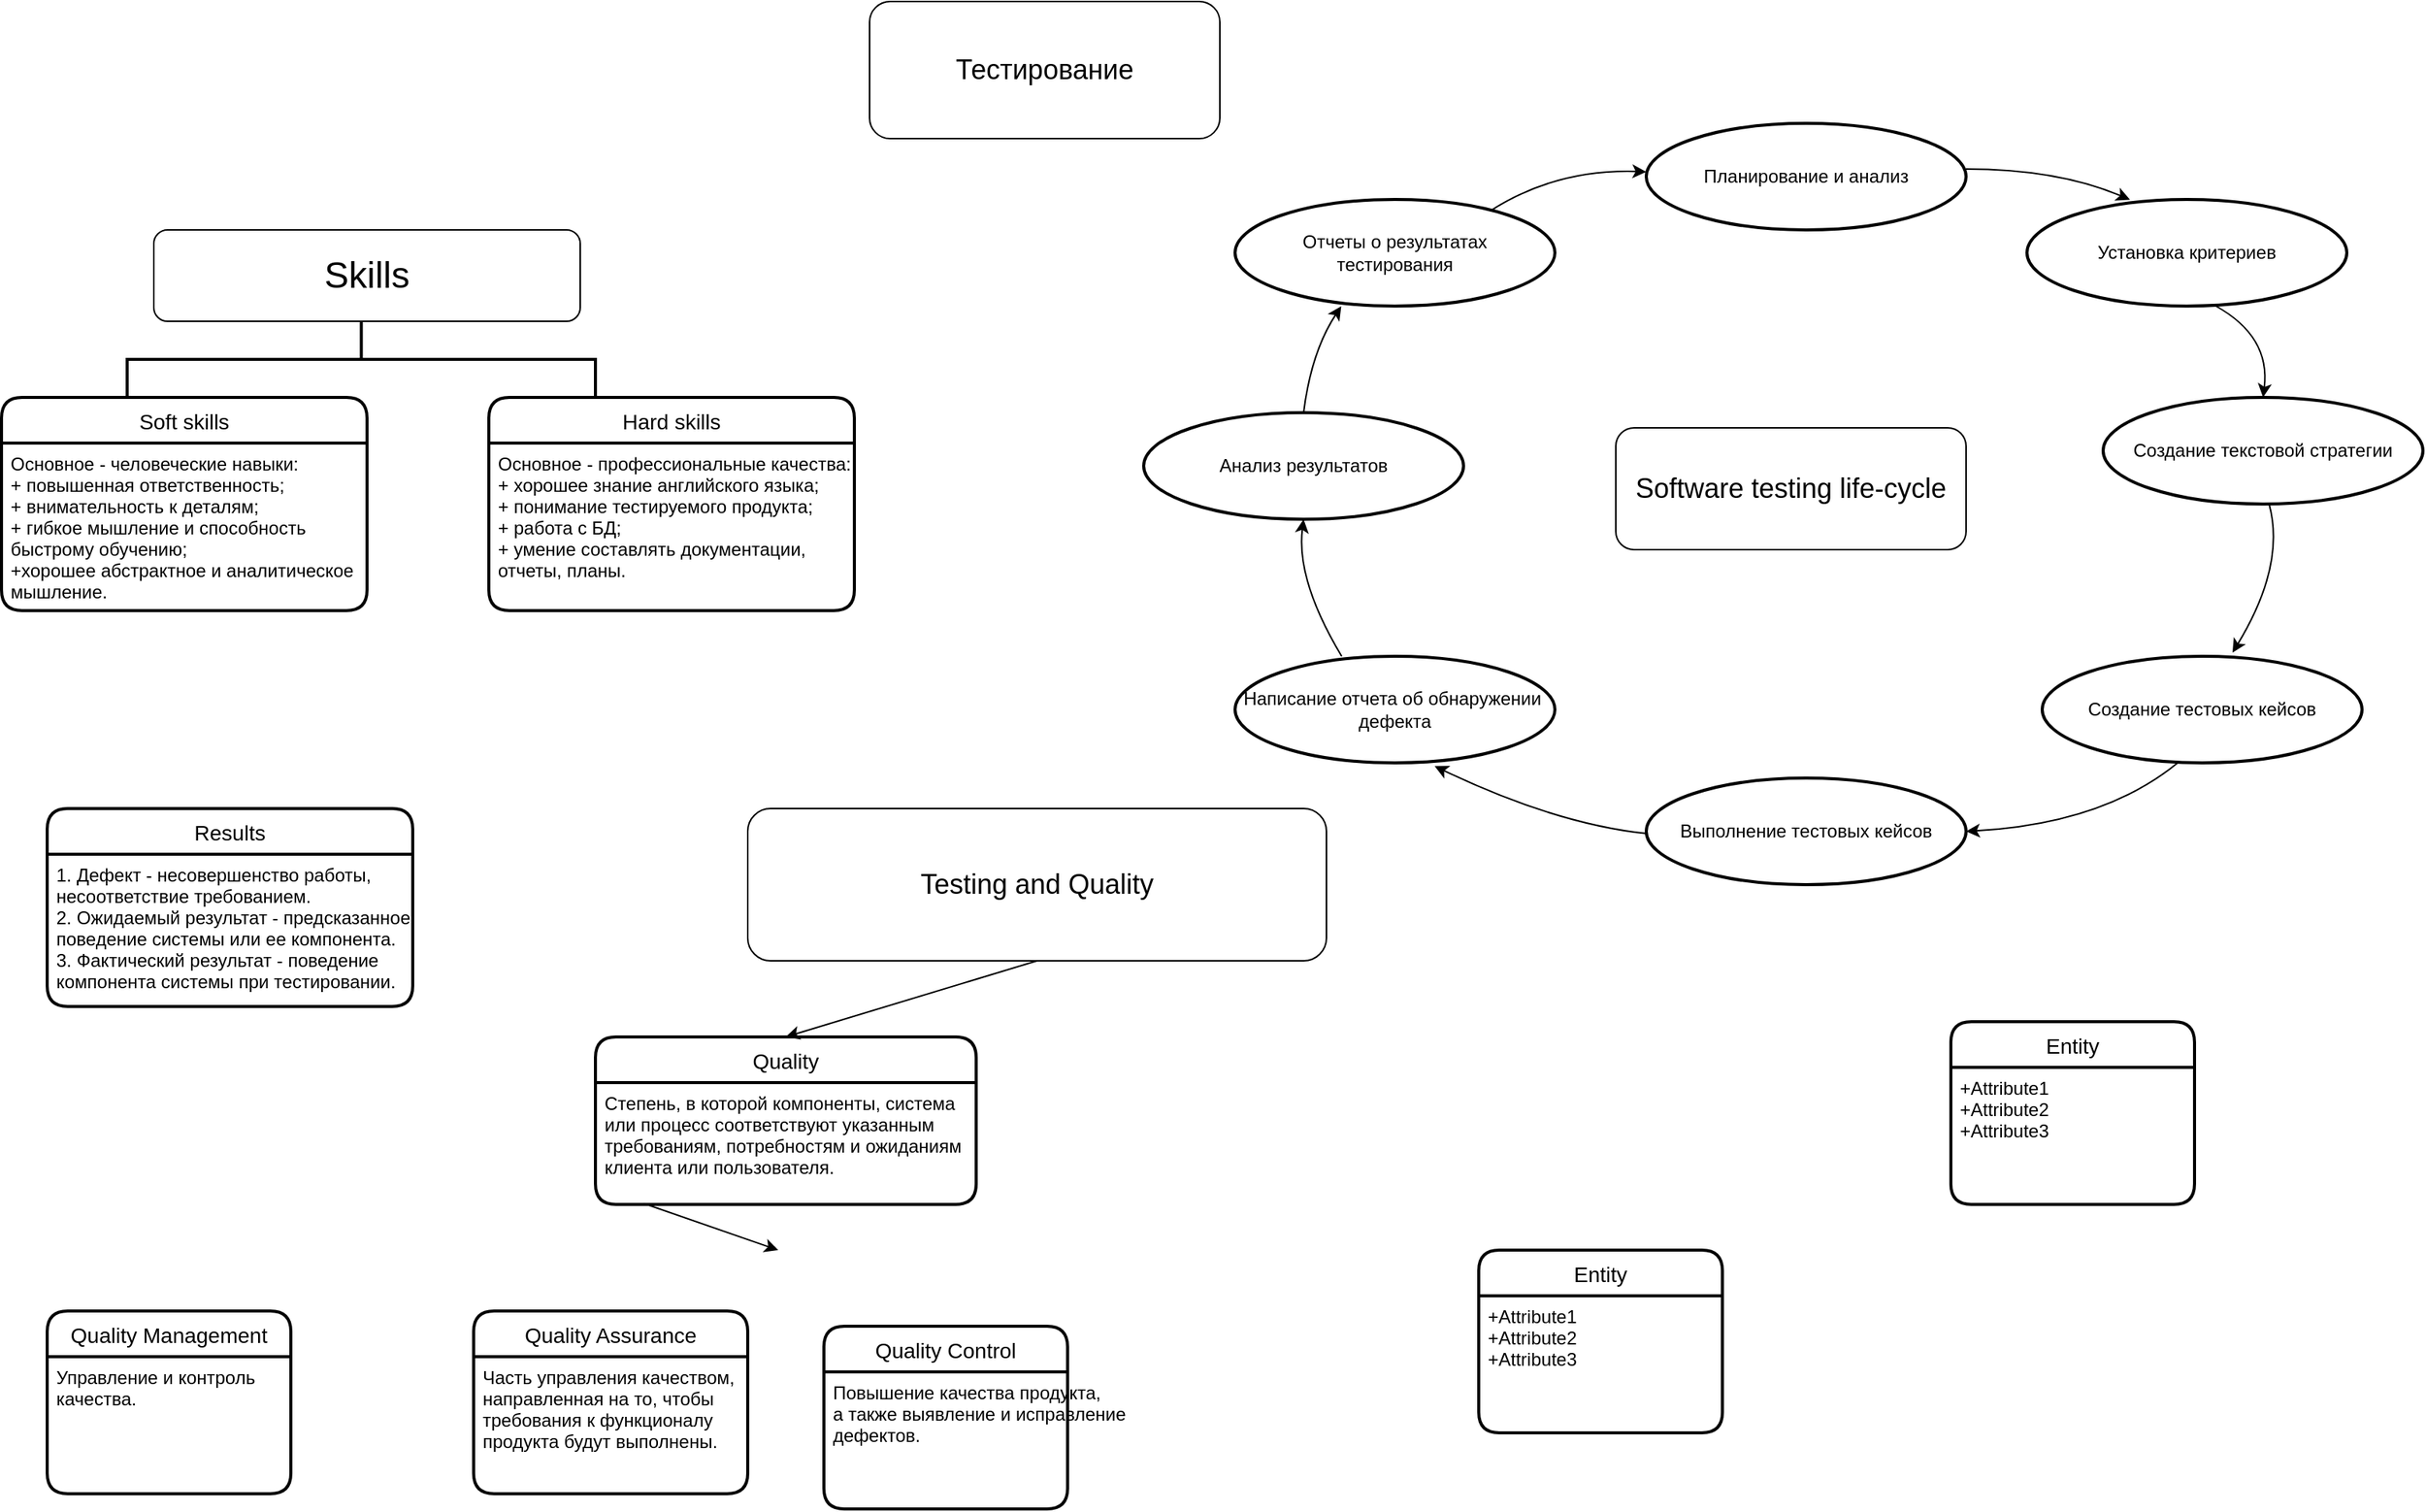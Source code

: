 <mxfile version="14.3.0" type="github">
  <diagram id="xAg9NidPO8V7DdGdZRjx" name="Page-1">
    <mxGraphModel dx="865" dy="457" grid="1" gridSize="10" guides="1" tooltips="1" connect="1" arrows="1" fold="1" page="1" pageScale="1" pageWidth="1654" pageHeight="1169" math="0" shadow="0">
      <root>
        <object label="" id="0">
          <mxCell />
        </object>
        <mxCell id="1" parent="0" />
        <mxCell id="QrxmrUiC0J_Cw40STUVT-1" value="&lt;font style=&quot;font-size: 18px&quot;&gt;Тестирование&lt;/font&gt;" style="rounded=1;whiteSpace=wrap;html=1;" parent="1" vertex="1">
          <mxGeometry x="630" y="30" width="230" height="90" as="geometry" />
        </mxCell>
        <mxCell id="QrxmrUiC0J_Cw40STUVT-2" value="&lt;font style=&quot;font-size: 24px&quot;&gt;Skills&lt;/font&gt;" style="rounded=1;whiteSpace=wrap;html=1;" parent="1" vertex="1">
          <mxGeometry x="160" y="180" width="280" height="60" as="geometry" />
        </mxCell>
        <mxCell id="zxv5agYtu_2K9ZOUmvWI-2" value="" style="strokeWidth=2;html=1;shape=mxgraph.flowchart.annotation_2;align=left;labelPosition=right;pointerEvents=1;direction=south;" vertex="1" parent="1">
          <mxGeometry x="142.5" y="240" width="307.5" height="50" as="geometry" />
        </mxCell>
        <mxCell id="zxv5agYtu_2K9ZOUmvWI-9" value="Soft skills" style="swimlane;childLayout=stackLayout;horizontal=1;startSize=30;horizontalStack=0;rounded=1;fontSize=14;fontStyle=0;strokeWidth=2;resizeParent=0;resizeLast=1;shadow=0;dashed=0;align=center;" vertex="1" parent="1">
          <mxGeometry x="60" y="290" width="240" height="140" as="geometry" />
        </mxCell>
        <mxCell id="zxv5agYtu_2K9ZOUmvWI-10" value="Основное - человеческие навыки:&#xa;+ повышенная ответственность;&#xa;+ внимательность к деталям;&#xa;+ гибкое мышление и способность&#xa;быстрому обучению;&#xa;+хорошее абстрактное и аналитическое&#xa;мышление." style="align=left;strokeColor=none;fillColor=none;spacingLeft=4;fontSize=12;verticalAlign=top;resizable=0;rotatable=0;part=1;" vertex="1" parent="zxv5agYtu_2K9ZOUmvWI-9">
          <mxGeometry y="30" width="240" height="110" as="geometry" />
        </mxCell>
        <mxCell id="zxv5agYtu_2K9ZOUmvWI-11" value="Hard skills" style="swimlane;childLayout=stackLayout;horizontal=1;startSize=30;horizontalStack=0;rounded=1;fontSize=14;fontStyle=0;strokeWidth=2;resizeParent=0;resizeLast=1;shadow=0;dashed=0;align=center;" vertex="1" parent="1">
          <mxGeometry x="380" y="290" width="240" height="140" as="geometry" />
        </mxCell>
        <mxCell id="zxv5agYtu_2K9ZOUmvWI-12" value="Основное - профессиональные качества:&#xa;+ хорошее знание английского языка;&#xa;+ понимание тестируемого продукта;&#xa;+ работа с БД;&#xa;+ умение составлять документации, &#xa;отчеты, планы.&#xa;" style="align=left;strokeColor=none;fillColor=none;spacingLeft=4;fontSize=12;verticalAlign=top;resizable=0;rotatable=0;part=1;" vertex="1" parent="zxv5agYtu_2K9ZOUmvWI-11">
          <mxGeometry y="30" width="240" height="110" as="geometry" />
        </mxCell>
        <mxCell id="zxv5agYtu_2K9ZOUmvWI-15" value="" style="curved=1;endArrow=classic;html=1;exitX=0.796;exitY=0.111;exitDx=0;exitDy=0;exitPerimeter=0;" edge="1" parent="1" source="zxv5agYtu_2K9ZOUmvWI-22" target="zxv5agYtu_2K9ZOUmvWI-17">
          <mxGeometry width="50" height="50" relative="1" as="geometry">
            <mxPoint x="1040" y="160" as="sourcePoint" />
            <mxPoint x="1130" y="140" as="targetPoint" />
            <Array as="points">
              <mxPoint x="1080" y="140" />
            </Array>
          </mxGeometry>
        </mxCell>
        <mxCell id="zxv5agYtu_2K9ZOUmvWI-17" value="Планирование и анализ" style="strokeWidth=2;html=1;shape=mxgraph.flowchart.start_1;whiteSpace=wrap;" vertex="1" parent="1">
          <mxGeometry x="1140" y="110" width="210" height="70" as="geometry" />
        </mxCell>
        <mxCell id="zxv5agYtu_2K9ZOUmvWI-18" value="Выполнение тестовых кейсов" style="strokeWidth=2;html=1;shape=mxgraph.flowchart.start_1;whiteSpace=wrap;" vertex="1" parent="1">
          <mxGeometry x="1140" y="540" width="210" height="70" as="geometry" />
        </mxCell>
        <mxCell id="zxv5agYtu_2K9ZOUmvWI-19" value="Создание текстовой стратегии" style="strokeWidth=2;html=1;shape=mxgraph.flowchart.start_1;whiteSpace=wrap;" vertex="1" parent="1">
          <mxGeometry x="1440" y="290" width="210" height="70" as="geometry" />
        </mxCell>
        <mxCell id="zxv5agYtu_2K9ZOUmvWI-20" value="Установка критериев" style="strokeWidth=2;html=1;shape=mxgraph.flowchart.start_1;whiteSpace=wrap;" vertex="1" parent="1">
          <mxGeometry x="1390" y="160" width="210" height="70" as="geometry" />
        </mxCell>
        <mxCell id="zxv5agYtu_2K9ZOUmvWI-21" value="Создание тестовых кейсов" style="strokeWidth=2;html=1;shape=mxgraph.flowchart.start_1;whiteSpace=wrap;" vertex="1" parent="1">
          <mxGeometry x="1400" y="460" width="210" height="70" as="geometry" />
        </mxCell>
        <mxCell id="zxv5agYtu_2K9ZOUmvWI-22" value="Отчеты о результатах&lt;br&gt;тестирования" style="strokeWidth=2;html=1;shape=mxgraph.flowchart.start_1;whiteSpace=wrap;" vertex="1" parent="1">
          <mxGeometry x="870" y="160" width="210" height="70" as="geometry" />
        </mxCell>
        <mxCell id="zxv5agYtu_2K9ZOUmvWI-23" value="Анализ результатов" style="strokeWidth=2;html=1;shape=mxgraph.flowchart.start_1;whiteSpace=wrap;" vertex="1" parent="1">
          <mxGeometry x="810" y="300" width="210" height="70" as="geometry" />
        </mxCell>
        <mxCell id="zxv5agYtu_2K9ZOUmvWI-24" value="Написание отчета об обнаружении&amp;nbsp;&lt;br&gt;дефекта" style="strokeWidth=2;html=1;shape=mxgraph.flowchart.start_1;whiteSpace=wrap;" vertex="1" parent="1">
          <mxGeometry x="870" y="460" width="210" height="70" as="geometry" />
        </mxCell>
        <mxCell id="zxv5agYtu_2K9ZOUmvWI-28" value="" style="curved=1;endArrow=classic;html=1;exitX=0.443;exitY=-0.001;exitDx=0;exitDy=0;exitPerimeter=0;entryX=0.624;entryY=1.031;entryDx=0;entryDy=0;entryPerimeter=0;" edge="1" parent="1" target="zxv5agYtu_2K9ZOUmvWI-24">
          <mxGeometry width="50" height="50" relative="1" as="geometry">
            <mxPoint x="1140" y="576.43" as="sourcePoint" />
            <mxPoint x="1100.79" y="490" as="targetPoint" />
            <Array as="points">
              <mxPoint x="1080" y="570" />
            </Array>
          </mxGeometry>
        </mxCell>
        <mxCell id="zxv5agYtu_2K9ZOUmvWI-29" value="" style="curved=1;endArrow=classic;html=1;exitX=0.443;exitY=-0.001;exitDx=0;exitDy=0;exitPerimeter=0;entryX=1;entryY=0.5;entryDx=0;entryDy=0;entryPerimeter=0;" edge="1" parent="1" target="zxv5agYtu_2K9ZOUmvWI-18">
          <mxGeometry width="50" height="50" relative="1" as="geometry">
            <mxPoint x="1488.96" y="530.0" as="sourcePoint" />
            <mxPoint x="1350.0" y="485.74" as="targetPoint" />
            <Array as="points">
              <mxPoint x="1440" y="570" />
            </Array>
          </mxGeometry>
        </mxCell>
        <mxCell id="zxv5agYtu_2K9ZOUmvWI-30" value="" style="curved=1;endArrow=classic;html=1;exitX=0.443;exitY=-0.001;exitDx=0;exitDy=0;exitPerimeter=0;entryX=0.595;entryY=-0.034;entryDx=0;entryDy=0;entryPerimeter=0;" edge="1" parent="1" target="zxv5agYtu_2K9ZOUmvWI-21">
          <mxGeometry width="50" height="50" relative="1" as="geometry">
            <mxPoint x="1548.96" y="360.0" as="sourcePoint" />
            <mxPoint x="1410" y="405" as="targetPoint" />
            <Array as="points">
              <mxPoint x="1560" y="400" />
            </Array>
          </mxGeometry>
        </mxCell>
        <mxCell id="zxv5agYtu_2K9ZOUmvWI-31" value="" style="curved=1;endArrow=classic;html=1;exitX=0.443;exitY=-0.001;exitDx=0;exitDy=0;exitPerimeter=0;entryX=0.5;entryY=0;entryDx=0;entryDy=0;entryPerimeter=0;" edge="1" parent="1" target="zxv5agYtu_2K9ZOUmvWI-19">
          <mxGeometry width="50" height="50" relative="1" as="geometry">
            <mxPoint x="1514.01" y="230.0" as="sourcePoint" />
            <mxPoint x="1490.0" y="327.62" as="targetPoint" />
            <Array as="points">
              <mxPoint x="1550" y="250" />
            </Array>
          </mxGeometry>
        </mxCell>
        <mxCell id="zxv5agYtu_2K9ZOUmvWI-32" value="" style="curved=1;endArrow=classic;html=1;exitX=0.443;exitY=-0.001;exitDx=0;exitDy=0;exitPerimeter=0;entryX=0.322;entryY=0.002;entryDx=0;entryDy=0;entryPerimeter=0;" edge="1" parent="1" target="zxv5agYtu_2K9ZOUmvWI-20">
          <mxGeometry width="50" height="50" relative="1" as="geometry">
            <mxPoint x="1350.0" y="140.0" as="sourcePoint" />
            <mxPoint x="1380.99" y="200" as="targetPoint" />
            <Array as="points">
              <mxPoint x="1410" y="140" />
            </Array>
          </mxGeometry>
        </mxCell>
        <mxCell id="zxv5agYtu_2K9ZOUmvWI-34" value="" style="curved=1;endArrow=classic;html=1;exitX=0.796;exitY=0.111;exitDx=0;exitDy=0;exitPerimeter=0;entryX=0.5;entryY=1;entryDx=0;entryDy=0;entryPerimeter=0;" edge="1" parent="1" target="zxv5agYtu_2K9ZOUmvWI-23">
          <mxGeometry width="50" height="50" relative="1" as="geometry">
            <mxPoint x="940.0" y="460" as="sourcePoint" />
            <mxPoint x="1042.84" y="434.048" as="targetPoint" />
            <Array as="points">
              <mxPoint x="910" y="410" />
            </Array>
          </mxGeometry>
        </mxCell>
        <mxCell id="zxv5agYtu_2K9ZOUmvWI-35" value="" style="curved=1;endArrow=classic;html=1;exitX=0.5;exitY=0;exitDx=0;exitDy=0;exitPerimeter=0;entryX=0.332;entryY=1.002;entryDx=0;entryDy=0;entryPerimeter=0;" edge="1" parent="1" source="zxv5agYtu_2K9ZOUmvWI-23" target="zxv5agYtu_2K9ZOUmvWI-22">
          <mxGeometry width="50" height="50" relative="1" as="geometry">
            <mxPoint x="910.0" y="300" as="sourcePoint" />
            <mxPoint x="1012.84" y="274.048" as="targetPoint" />
            <Array as="points">
              <mxPoint x="920" y="260" />
            </Array>
          </mxGeometry>
        </mxCell>
        <mxCell id="zxv5agYtu_2K9ZOUmvWI-37" value="&lt;font style=&quot;font-size: 18px&quot;&gt;Software testing life-cycle&lt;/font&gt;" style="rounded=1;whiteSpace=wrap;html=1;" vertex="1" parent="1">
          <mxGeometry x="1120" y="310" width="230" height="80" as="geometry" />
        </mxCell>
        <mxCell id="zxv5agYtu_2K9ZOUmvWI-38" value="&lt;font style=&quot;font-size: 18px&quot;&gt;Testing and Quality&lt;/font&gt;" style="rounded=1;whiteSpace=wrap;html=1;" vertex="1" parent="1">
          <mxGeometry x="550" y="560" width="380" height="100" as="geometry" />
        </mxCell>
        <mxCell id="zxv5agYtu_2K9ZOUmvWI-39" value="Quality" style="swimlane;childLayout=stackLayout;horizontal=1;startSize=30;horizontalStack=0;rounded=1;fontSize=14;fontStyle=0;strokeWidth=2;resizeParent=0;resizeLast=1;shadow=0;dashed=0;align=center;" vertex="1" parent="1">
          <mxGeometry x="450" y="710" width="250" height="110" as="geometry" />
        </mxCell>
        <mxCell id="zxv5agYtu_2K9ZOUmvWI-40" value="Степень, в которой компоненты, система&#xa;или процесс соответствуют указанным &#xa;требованиям, потребностям и ожиданиям&#xa;клиента или пользователя." style="align=left;strokeColor=none;fillColor=none;spacingLeft=4;fontSize=12;verticalAlign=top;resizable=0;rotatable=0;part=1;" vertex="1" parent="zxv5agYtu_2K9ZOUmvWI-39">
          <mxGeometry y="30" width="250" height="80" as="geometry" />
        </mxCell>
        <mxCell id="zxv5agYtu_2K9ZOUmvWI-41" value="" style="endArrow=classic;html=1;exitX=0.5;exitY=1;exitDx=0;exitDy=0;entryX=0.5;entryY=0;entryDx=0;entryDy=0;" edge="1" parent="1" source="zxv5agYtu_2K9ZOUmvWI-38" target="zxv5agYtu_2K9ZOUmvWI-39">
          <mxGeometry width="50" height="50" relative="1" as="geometry">
            <mxPoint x="780" y="910" as="sourcePoint" />
            <mxPoint x="830" y="860" as="targetPoint" />
          </mxGeometry>
        </mxCell>
        <mxCell id="zxv5agYtu_2K9ZOUmvWI-51" value="" style="endArrow=classic;html=1;exitX=0.127;exitY=0.992;exitDx=0;exitDy=0;exitPerimeter=0;" edge="1" parent="1" source="zxv5agYtu_2K9ZOUmvWI-40">
          <mxGeometry width="50" height="50" relative="1" as="geometry">
            <mxPoint x="650" y="820" as="sourcePoint" />
            <mxPoint x="570" y="850" as="targetPoint" />
          </mxGeometry>
        </mxCell>
        <mxCell id="zxv5agYtu_2K9ZOUmvWI-52" value="Quality Management" style="swimlane;childLayout=stackLayout;horizontal=1;startSize=30;horizontalStack=0;rounded=1;fontSize=14;fontStyle=0;strokeWidth=2;resizeParent=0;resizeLast=1;shadow=0;dashed=0;align=center;" vertex="1" parent="1">
          <mxGeometry x="90" y="890" width="160" height="120" as="geometry" />
        </mxCell>
        <mxCell id="zxv5agYtu_2K9ZOUmvWI-53" value="Управление и контроль &#xa;качества." style="align=left;strokeColor=none;fillColor=none;spacingLeft=4;fontSize=12;verticalAlign=top;resizable=0;rotatable=0;part=1;" vertex="1" parent="zxv5agYtu_2K9ZOUmvWI-52">
          <mxGeometry y="30" width="160" height="90" as="geometry" />
        </mxCell>
        <mxCell id="zxv5agYtu_2K9ZOUmvWI-54" value="Quality Assurance" style="swimlane;childLayout=stackLayout;horizontal=1;startSize=30;horizontalStack=0;rounded=1;fontSize=14;fontStyle=0;strokeWidth=2;resizeParent=0;resizeLast=1;shadow=0;dashed=0;align=center;" vertex="1" parent="1">
          <mxGeometry x="370" y="890" width="180" height="120" as="geometry" />
        </mxCell>
        <mxCell id="zxv5agYtu_2K9ZOUmvWI-55" value="Часть управления качеством, &#xa;направленная на то, чтобы &#xa;требования к функционалу &#xa;продукта будут выполнены." style="align=left;strokeColor=none;fillColor=none;spacingLeft=4;fontSize=12;verticalAlign=top;resizable=0;rotatable=0;part=1;" vertex="1" parent="zxv5agYtu_2K9ZOUmvWI-54">
          <mxGeometry y="30" width="180" height="90" as="geometry" />
        </mxCell>
        <mxCell id="zxv5agYtu_2K9ZOUmvWI-56" value="Quality Control" style="swimlane;childLayout=stackLayout;horizontal=1;startSize=30;horizontalStack=0;rounded=1;fontSize=14;fontStyle=0;strokeWidth=2;resizeParent=0;resizeLast=1;shadow=0;dashed=0;align=center;" vertex="1" parent="1">
          <mxGeometry x="600" y="900" width="160" height="120" as="geometry" />
        </mxCell>
        <mxCell id="zxv5agYtu_2K9ZOUmvWI-57" value="Повышение качества продукта, &#xa;а также выявление и исправление &#xa;дефектов." style="align=left;strokeColor=none;fillColor=none;spacingLeft=4;fontSize=12;verticalAlign=top;resizable=0;rotatable=0;part=1;" vertex="1" parent="zxv5agYtu_2K9ZOUmvWI-56">
          <mxGeometry y="30" width="160" height="90" as="geometry" />
        </mxCell>
        <mxCell id="zxv5agYtu_2K9ZOUmvWI-58" value="Results" style="swimlane;childLayout=stackLayout;horizontal=1;startSize=30;horizontalStack=0;rounded=1;fontSize=14;fontStyle=0;strokeWidth=2;resizeParent=0;resizeLast=1;shadow=0;dashed=0;align=center;" vertex="1" parent="1">
          <mxGeometry x="90" y="560" width="240" height="130" as="geometry" />
        </mxCell>
        <mxCell id="zxv5agYtu_2K9ZOUmvWI-59" value="1. Дефект - несовершенство работы,&#xa;несоответствие требованием.&#xa;2. Ожидаемый результат - предсказанное &#xa;поведение системы или ее компонента. &#xa;3. Фактический результат - поведение &#xa;компонента системы при тестировании." style="align=left;strokeColor=none;fillColor=none;spacingLeft=4;fontSize=12;verticalAlign=top;resizable=0;rotatable=0;part=1;" vertex="1" parent="zxv5agYtu_2K9ZOUmvWI-58">
          <mxGeometry y="30" width="240" height="100" as="geometry" />
        </mxCell>
        <mxCell id="zxv5agYtu_2K9ZOUmvWI-61" value="Entity" style="swimlane;childLayout=stackLayout;horizontal=1;startSize=30;horizontalStack=0;rounded=1;fontSize=14;fontStyle=0;strokeWidth=2;resizeParent=0;resizeLast=1;shadow=0;dashed=0;align=center;" vertex="1" parent="1">
          <mxGeometry x="1340" y="700" width="160" height="120" as="geometry" />
        </mxCell>
        <mxCell id="zxv5agYtu_2K9ZOUmvWI-62" value="+Attribute1&#xa;+Attribute2&#xa;+Attribute3" style="align=left;strokeColor=none;fillColor=none;spacingLeft=4;fontSize=12;verticalAlign=top;resizable=0;rotatable=0;part=1;" vertex="1" parent="zxv5agYtu_2K9ZOUmvWI-61">
          <mxGeometry y="30" width="160" height="90" as="geometry" />
        </mxCell>
        <mxCell id="zxv5agYtu_2K9ZOUmvWI-63" value="Entity" style="swimlane;childLayout=stackLayout;horizontal=1;startSize=30;horizontalStack=0;rounded=1;fontSize=14;fontStyle=0;strokeWidth=2;resizeParent=0;resizeLast=1;shadow=0;dashed=0;align=center;" vertex="1" parent="1">
          <mxGeometry x="1030" y="850" width="160" height="120" as="geometry" />
        </mxCell>
        <mxCell id="zxv5agYtu_2K9ZOUmvWI-64" value="+Attribute1&#xa;+Attribute2&#xa;+Attribute3" style="align=left;strokeColor=none;fillColor=none;spacingLeft=4;fontSize=12;verticalAlign=top;resizable=0;rotatable=0;part=1;" vertex="1" parent="zxv5agYtu_2K9ZOUmvWI-63">
          <mxGeometry y="30" width="160" height="90" as="geometry" />
        </mxCell>
      </root>
    </mxGraphModel>
  </diagram>
</mxfile>
